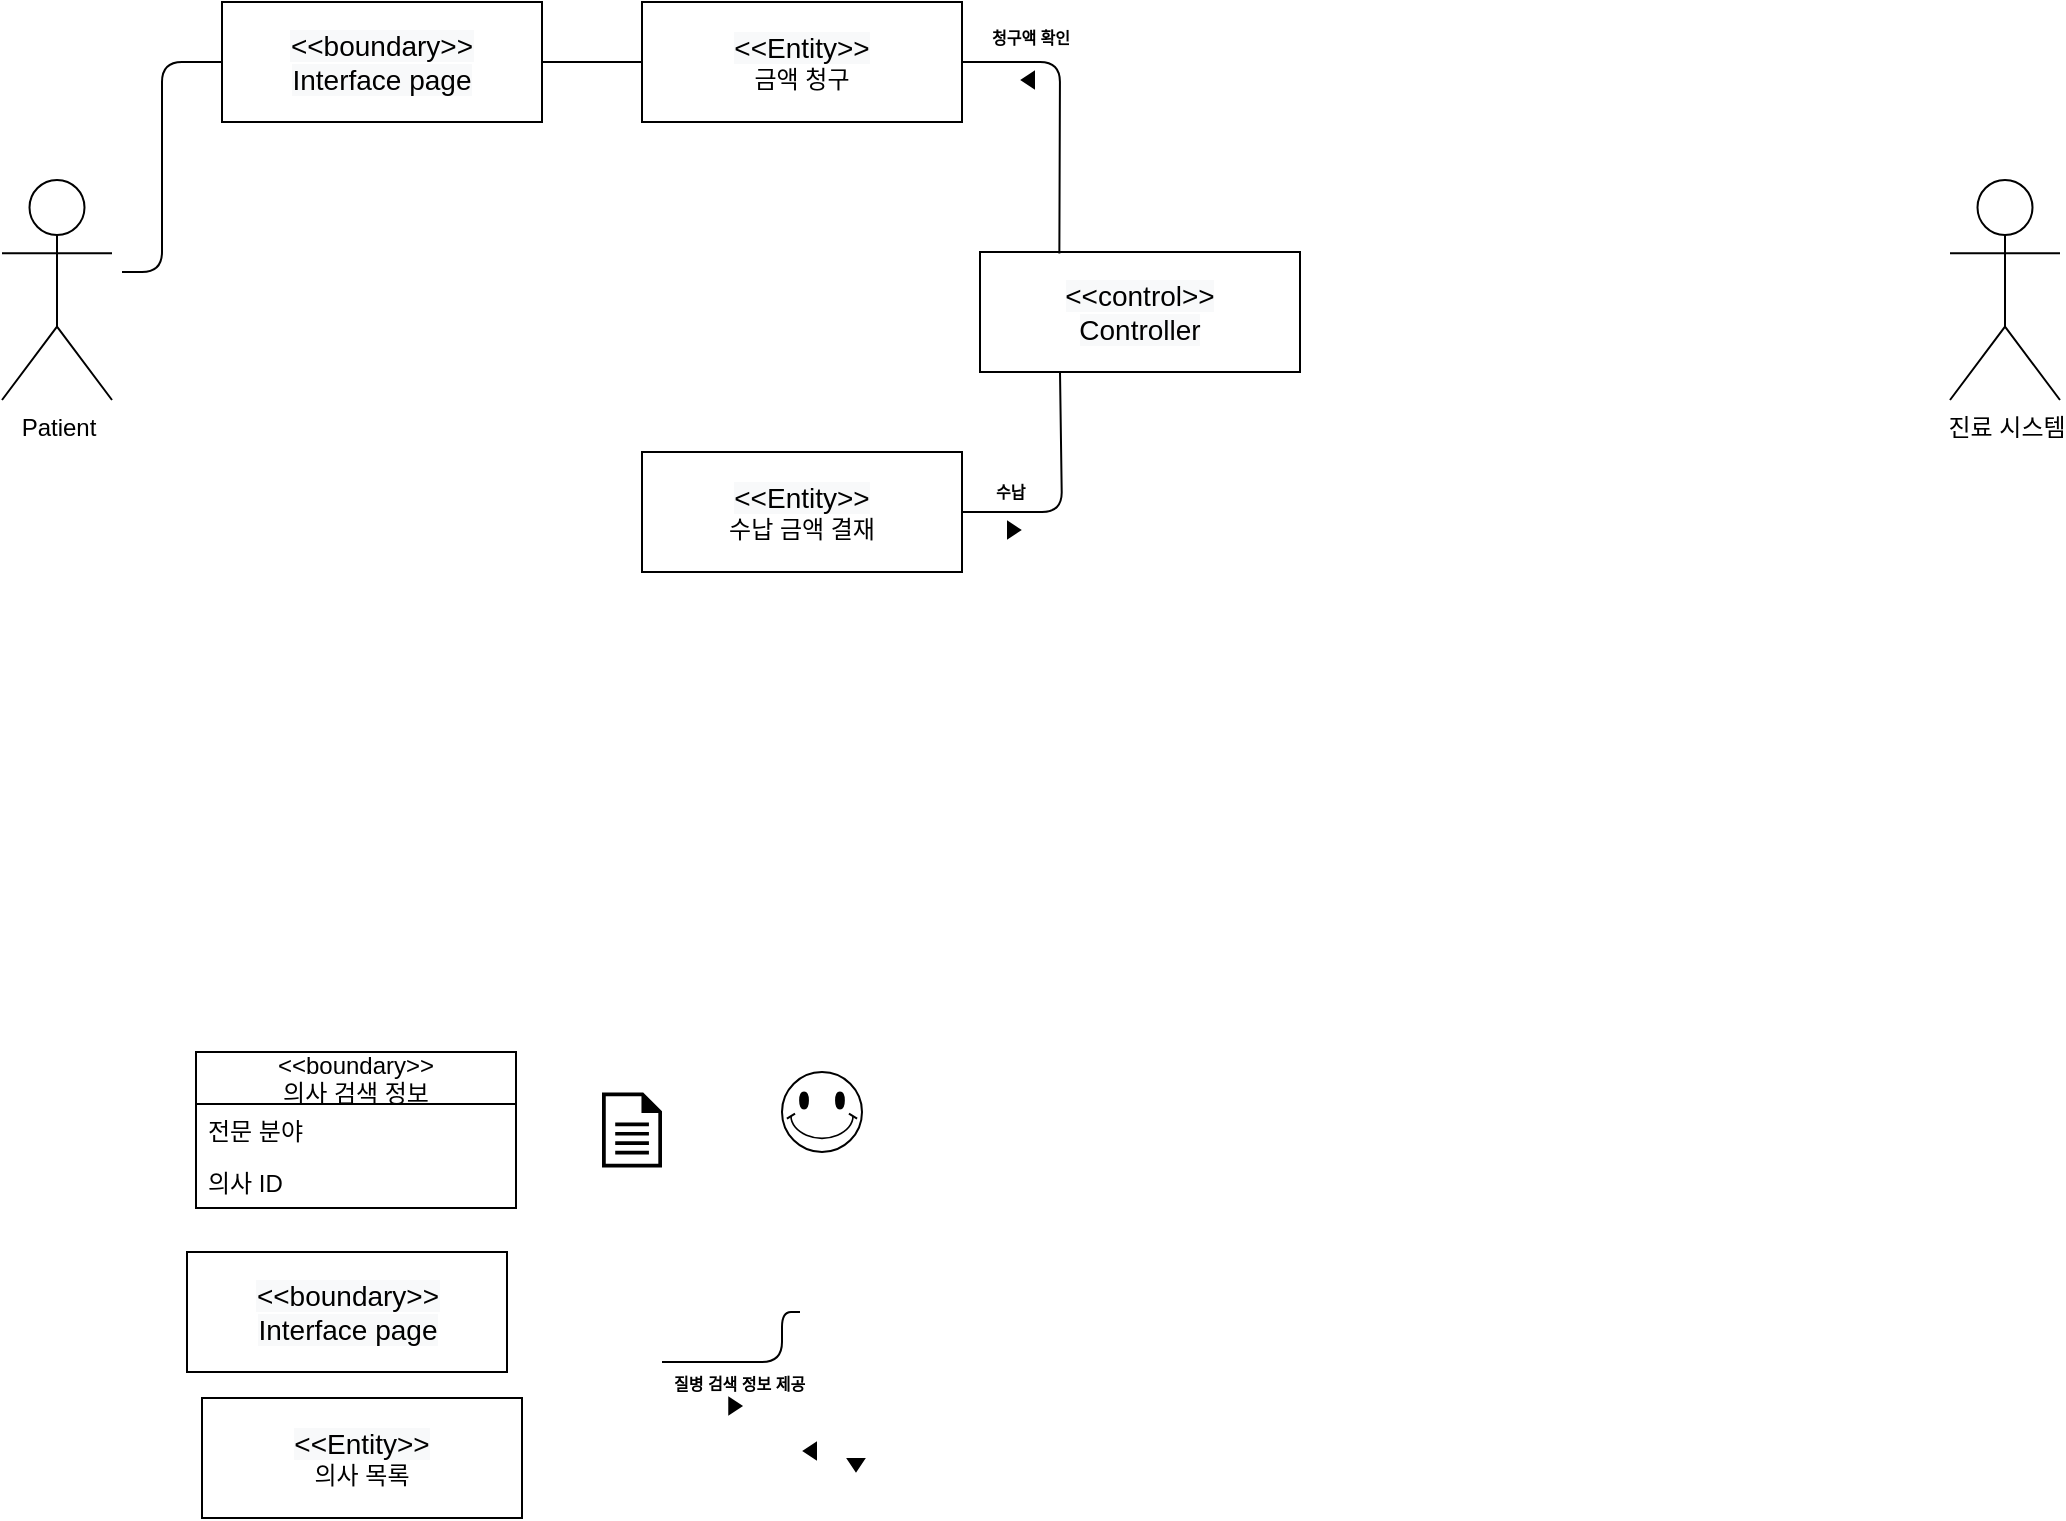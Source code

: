 <mxfile version="14.6.6" type="github">
  <diagram id="Nm7-c_R2Jto_HjvgW0n3" name="Page-1">
    <mxGraphModel dx="1540" dy="770" grid="1" gridSize="10" guides="1" tooltips="1" connect="1" arrows="1" fold="1" page="1" pageScale="1" pageWidth="827" pageHeight="1169" math="0" shadow="0">
      <root>
        <mxCell id="0" />
        <mxCell id="1" parent="0" />
        <mxCell id="Bs3N0DRWU6zoNiTPj7jI-5" value="Patient" style="shape=umlActor;verticalLabelPosition=bottom;verticalAlign=top;html=1;outlineConnect=0;" parent="1" vertex="1">
          <mxGeometry x="-510" y="204" width="55" height="110" as="geometry" />
        </mxCell>
        <mxCell id="Bs3N0DRWU6zoNiTPj7jI-8" value="진료 시스템" style="shape=umlActor;verticalLabelPosition=bottom;verticalAlign=top;html=1;outlineConnect=0;" parent="1" vertex="1">
          <mxGeometry x="464" y="204" width="55" height="110" as="geometry" />
        </mxCell>
        <mxCell id="EXdC40T1VhCXhn1chX8P-3" value="&#xa;&#xa;&lt;span style=&quot;color: rgb(0, 0, 0); font-family: helvetica; font-size: 14px; font-style: normal; font-weight: 400; letter-spacing: normal; text-align: center; text-indent: 0px; text-transform: none; word-spacing: 0px; background-color: rgb(248, 249, 250); display: inline; float: none;&quot;&gt;&amp;lt;&amp;lt;control&amp;gt;&amp;gt;&lt;/span&gt;&lt;br style=&quot;padding: 0px; margin: 0px; color: rgb(0, 0, 0); font-family: helvetica; font-size: 14px; font-style: normal; font-weight: 400; letter-spacing: normal; text-align: center; text-indent: 0px; text-transform: none; word-spacing: 0px; background-color: rgb(248, 249, 250);&quot;&gt;&lt;span style=&quot;color: rgb(0, 0, 0); font-family: helvetica; font-size: 14px; font-style: normal; font-weight: 400; letter-spacing: normal; text-align: center; text-indent: 0px; text-transform: none; word-spacing: 0px; background-color: rgb(248, 249, 250); display: inline; float: none;&quot;&gt;Controller&lt;/span&gt;&#xa;&#xa;" style="rounded=0;whiteSpace=wrap;html=1;" parent="1" vertex="1">
          <mxGeometry x="-21" y="240" width="160" height="60" as="geometry" />
        </mxCell>
        <mxCell id="-Jvx2exfWqLnwWXXHpkM-1" value="&lt;span style=&quot;color: rgb(0 , 0 , 0) ; font-family: &amp;#34;helvetica&amp;#34; ; font-size: 14px ; font-style: normal ; font-weight: 400 ; letter-spacing: normal ; text-align: center ; text-indent: 0px ; text-transform: none ; word-spacing: 0px ; background-color: rgb(248 , 249 , 250) ; display: inline ; float: none&quot;&gt;&amp;lt;&amp;lt;boundary&amp;gt;&amp;gt;&lt;/span&gt;&lt;br style=&quot;padding: 0px ; margin: 0px ; color: rgb(0 , 0 , 0) ; font-family: &amp;#34;helvetica&amp;#34; ; font-size: 14px ; font-style: normal ; font-weight: 400 ; letter-spacing: normal ; text-align: center ; text-indent: 0px ; text-transform: none ; word-spacing: 0px ; background-color: rgb(248 , 249 , 250)&quot;&gt;&lt;span style=&quot;color: rgb(0 , 0 , 0) ; font-family: &amp;#34;helvetica&amp;#34; ; font-size: 14px ; font-style: normal ; font-weight: 400 ; letter-spacing: normal ; text-align: center ; text-indent: 0px ; text-transform: none ; word-spacing: 0px ; background-color: rgb(248 , 249 , 250) ; display: inline ; float: none&quot;&gt;Interface page&lt;/span&gt;" style="rounded=0;whiteSpace=wrap;html=1;" vertex="1" parent="1">
          <mxGeometry x="-417.5" y="740" width="160" height="60" as="geometry" />
        </mxCell>
        <mxCell id="-Jvx2exfWqLnwWXXHpkM-2" value="" style="endArrow=none;html=1;exitX=1;exitY=0.5;exitDx=0;exitDy=0;entryX=0;entryY=0.75;entryDx=0;entryDy=0;" edge="1" parent="1">
          <mxGeometry width="50" height="50" relative="1" as="geometry">
            <mxPoint x="-180" y="795" as="sourcePoint" />
            <mxPoint x="-111" y="770" as="targetPoint" />
            <Array as="points">
              <mxPoint x="-120" y="795" />
              <mxPoint x="-120" y="770" />
            </Array>
          </mxGeometry>
        </mxCell>
        <mxCell id="-Jvx2exfWqLnwWXXHpkM-3" value="질병 검색 정보 제공" style="text;strokeColor=none;fillColor=none;align=left;verticalAlign=top;spacingLeft=4;spacingRight=4;overflow=hidden;rotatable=0;points=[[0,0.5],[1,0.5]];portConstraint=eastwest;fontSize=8;fontStyle=1" vertex="1" parent="1">
          <mxGeometry x="-180" y="795" width="80" height="20" as="geometry" />
        </mxCell>
        <mxCell id="-Jvx2exfWqLnwWXXHpkM-4" value="" style="triangle;whiteSpace=wrap;html=1;fontSize=8;strokeColor=#000000;fillColor=#000000;" vertex="1" parent="1">
          <mxGeometry x="-146.37" y="813" width="6" height="8" as="geometry" />
        </mxCell>
        <mxCell id="-Jvx2exfWqLnwWXXHpkM-5" value="&lt;&lt;boundary&gt;&gt;&#xa;의사 검색 정보" style="swimlane;fontStyle=0;childLayout=stackLayout;horizontal=1;startSize=26;fillColor=none;horizontalStack=0;resizeParent=1;resizeParentMax=0;resizeLast=0;collapsible=1;marginBottom=0;" vertex="1" parent="1">
          <mxGeometry x="-413" y="640" width="160" height="78" as="geometry" />
        </mxCell>
        <mxCell id="-Jvx2exfWqLnwWXXHpkM-6" value="전문 분야" style="text;strokeColor=none;fillColor=none;align=left;verticalAlign=top;spacingLeft=4;spacingRight=4;overflow=hidden;rotatable=0;points=[[0,0.5],[1,0.5]];portConstraint=eastwest;" vertex="1" parent="-Jvx2exfWqLnwWXXHpkM-5">
          <mxGeometry y="26" width="160" height="26" as="geometry" />
        </mxCell>
        <mxCell id="-Jvx2exfWqLnwWXXHpkM-7" value="의사 ID" style="text;strokeColor=none;fillColor=none;align=left;verticalAlign=top;spacingLeft=4;spacingRight=4;overflow=hidden;rotatable=0;points=[[0,0.5],[1,0.5]];portConstraint=eastwest;" vertex="1" parent="-Jvx2exfWqLnwWXXHpkM-5">
          <mxGeometry y="52" width="160" height="26" as="geometry" />
        </mxCell>
        <mxCell id="-Jvx2exfWqLnwWXXHpkM-8" value="" style="aspect=fixed;pointerEvents=1;shadow=0;dashed=0;html=1;strokeColor=none;labelPosition=center;verticalLabelPosition=bottom;verticalAlign=top;align=center;fillColor=#000000;shape=mxgraph.mscae.enterprise.document" vertex="1" parent="1">
          <mxGeometry x="-210" y="660.25" width="30" height="37.5" as="geometry" />
        </mxCell>
        <mxCell id="-Jvx2exfWqLnwWXXHpkM-9" value="" style="verticalLabelPosition=bottom;verticalAlign=top;html=1;shape=mxgraph.basic.smiley" vertex="1" parent="1">
          <mxGeometry x="-120" y="650" width="40" height="40" as="geometry" />
        </mxCell>
        <mxCell id="-Jvx2exfWqLnwWXXHpkM-10" value="&lt;span style=&quot;color: rgb(0 , 0 , 0) ; font-family: &amp;#34;helvetica&amp;#34; ; font-size: 14px ; font-style: normal ; font-weight: 400 ; letter-spacing: normal ; text-align: center ; text-indent: 0px ; text-transform: none ; word-spacing: 0px ; background-color: rgb(248 , 249 , 250) ; display: inline ; float: none&quot;&gt;&amp;lt;&amp;lt;Entity&amp;gt;&amp;gt;&lt;br&gt;&lt;/span&gt;의사 목록" style="rounded=0;whiteSpace=wrap;html=1;" vertex="1" parent="1">
          <mxGeometry x="-410" y="813" width="160" height="60" as="geometry" />
        </mxCell>
        <mxCell id="-Jvx2exfWqLnwWXXHpkM-13" value="" style="triangle;whiteSpace=wrap;html=1;fontSize=8;strokeColor=#000000;fillColor=#000000;rotation=90;" vertex="1" parent="1">
          <mxGeometry x="-86" y="842.5" width="6" height="8" as="geometry" />
        </mxCell>
        <mxCell id="-Jvx2exfWqLnwWXXHpkM-14" value="" style="triangle;whiteSpace=wrap;html=1;fontSize=8;strokeColor=#000000;fillColor=#000000;rotation=-180;" vertex="1" parent="1">
          <mxGeometry x="-109" y="835.5" width="6" height="8" as="geometry" />
        </mxCell>
        <mxCell id="-Jvx2exfWqLnwWXXHpkM-16" value="&lt;span style=&quot;color: rgb(0 , 0 , 0) ; font-family: &amp;#34;helvetica&amp;#34; ; font-size: 14px ; font-style: normal ; font-weight: 400 ; letter-spacing: normal ; text-align: center ; text-indent: 0px ; text-transform: none ; word-spacing: 0px ; background-color: rgb(248 , 249 , 250) ; display: inline ; float: none&quot;&gt;&amp;lt;&amp;lt;Entity&amp;gt;&amp;gt;&lt;br&gt;&lt;/span&gt;금액 청구" style="rounded=0;whiteSpace=wrap;html=1;" vertex="1" parent="1">
          <mxGeometry x="-190" y="115" width="160" height="60" as="geometry" />
        </mxCell>
        <mxCell id="-Jvx2exfWqLnwWXXHpkM-17" value="" style="endArrow=none;html=1;exitX=1;exitY=0.5;exitDx=0;exitDy=0;entryX=0.248;entryY=0.013;entryDx=0;entryDy=0;entryPerimeter=0;" edge="1" parent="1" source="-Jvx2exfWqLnwWXXHpkM-16" target="EXdC40T1VhCXhn1chX8P-3">
          <mxGeometry width="50" height="50" relative="1" as="geometry">
            <mxPoint x="-30" y="490" as="sourcePoint" />
            <mxPoint x="20" y="440" as="targetPoint" />
            <Array as="points">
              <mxPoint x="19" y="145" />
            </Array>
          </mxGeometry>
        </mxCell>
        <mxCell id="-Jvx2exfWqLnwWXXHpkM-18" value="" style="triangle;whiteSpace=wrap;html=1;fontSize=8;strokeColor=#000000;fillColor=#000000;rotation=-180;" vertex="1" parent="1">
          <mxGeometry y="150" width="6" height="8" as="geometry" />
        </mxCell>
        <mxCell id="-Jvx2exfWqLnwWXXHpkM-19" value="&lt;span style=&quot;color: rgb(0 , 0 , 0) ; font-family: &amp;#34;helvetica&amp;#34; ; font-size: 14px ; font-style: normal ; font-weight: 400 ; letter-spacing: normal ; text-align: center ; text-indent: 0px ; text-transform: none ; word-spacing: 0px ; background-color: rgb(248 , 249 , 250) ; display: inline ; float: none&quot;&gt;&amp;lt;&amp;lt;Entity&amp;gt;&amp;gt;&lt;br&gt;&lt;/span&gt;수납 금액 결재" style="rounded=0;whiteSpace=wrap;html=1;" vertex="1" parent="1">
          <mxGeometry x="-190" y="340" width="160" height="60" as="geometry" />
        </mxCell>
        <mxCell id="-Jvx2exfWqLnwWXXHpkM-20" value="" style="endArrow=none;html=1;exitX=1;exitY=0.5;exitDx=0;exitDy=0;entryX=0.25;entryY=1;entryDx=0;entryDy=0;" edge="1" parent="1" source="-Jvx2exfWqLnwWXXHpkM-19" target="EXdC40T1VhCXhn1chX8P-3">
          <mxGeometry width="50" height="50" relative="1" as="geometry">
            <mxPoint x="-20" y="150" as="sourcePoint" />
            <mxPoint x="28.68" y="250.78" as="targetPoint" />
            <Array as="points">
              <mxPoint x="20" y="370" />
            </Array>
          </mxGeometry>
        </mxCell>
        <mxCell id="-Jvx2exfWqLnwWXXHpkM-21" value="" style="triangle;whiteSpace=wrap;html=1;fontSize=8;strokeColor=#000000;fillColor=#000000;" vertex="1" parent="1">
          <mxGeometry x="-7" y="375" width="6" height="8" as="geometry" />
        </mxCell>
        <mxCell id="-Jvx2exfWqLnwWXXHpkM-22" value="수납" style="text;strokeColor=none;fillColor=none;align=left;verticalAlign=top;spacingLeft=4;spacingRight=4;overflow=hidden;rotatable=0;points=[[0,0.5],[1,0.5]];portConstraint=eastwest;fontSize=8;fontStyle=1" vertex="1" parent="1">
          <mxGeometry x="-19" y="349" width="31" height="20" as="geometry" />
        </mxCell>
        <mxCell id="-Jvx2exfWqLnwWXXHpkM-23" value="청구액 확인" style="text;strokeColor=none;fillColor=none;align=left;verticalAlign=top;spacingLeft=4;spacingRight=4;overflow=hidden;rotatable=0;points=[[0,0.5],[1,0.5]];portConstraint=eastwest;fontSize=8;fontStyle=1" vertex="1" parent="1">
          <mxGeometry x="-21" y="122" width="53" height="20" as="geometry" />
        </mxCell>
        <mxCell id="-Jvx2exfWqLnwWXXHpkM-24" value="&lt;span style=&quot;color: rgb(0 , 0 , 0) ; font-family: &amp;#34;helvetica&amp;#34; ; font-size: 14px ; font-style: normal ; font-weight: 400 ; letter-spacing: normal ; text-align: center ; text-indent: 0px ; text-transform: none ; word-spacing: 0px ; background-color: rgb(248 , 249 , 250) ; display: inline ; float: none&quot;&gt;&amp;lt;&amp;lt;boundary&amp;gt;&amp;gt;&lt;/span&gt;&lt;br style=&quot;padding: 0px ; margin: 0px ; color: rgb(0 , 0 , 0) ; font-family: &amp;#34;helvetica&amp;#34; ; font-size: 14px ; font-style: normal ; font-weight: 400 ; letter-spacing: normal ; text-align: center ; text-indent: 0px ; text-transform: none ; word-spacing: 0px ; background-color: rgb(248 , 249 , 250)&quot;&gt;&lt;span style=&quot;color: rgb(0 , 0 , 0) ; font-family: &amp;#34;helvetica&amp;#34; ; font-size: 14px ; font-style: normal ; font-weight: 400 ; letter-spacing: normal ; text-align: center ; text-indent: 0px ; text-transform: none ; word-spacing: 0px ; background-color: rgb(248 , 249 , 250) ; display: inline ; float: none&quot;&gt;Interface page&lt;/span&gt;" style="rounded=0;whiteSpace=wrap;html=1;" vertex="1" parent="1">
          <mxGeometry x="-400" y="115" width="160" height="60" as="geometry" />
        </mxCell>
        <mxCell id="-Jvx2exfWqLnwWXXHpkM-25" value="" style="endArrow=none;html=1;exitX=1;exitY=0.5;exitDx=0;exitDy=0;entryX=0;entryY=0.5;entryDx=0;entryDy=0;" edge="1" parent="1" source="-Jvx2exfWqLnwWXXHpkM-24" target="-Jvx2exfWqLnwWXXHpkM-16">
          <mxGeometry width="50" height="50" relative="1" as="geometry">
            <mxPoint x="-20" y="155" as="sourcePoint" />
            <mxPoint x="-190" y="145" as="targetPoint" />
            <Array as="points" />
          </mxGeometry>
        </mxCell>
        <mxCell id="-Jvx2exfWqLnwWXXHpkM-26" value="" style="endArrow=none;html=1;entryX=0;entryY=0.5;entryDx=0;entryDy=0;" edge="1" parent="1" target="-Jvx2exfWqLnwWXXHpkM-24">
          <mxGeometry width="50" height="50" relative="1" as="geometry">
            <mxPoint x="-450" y="250" as="sourcePoint" />
            <mxPoint x="-100" y="240" as="targetPoint" />
            <Array as="points">
              <mxPoint x="-430" y="250" />
              <mxPoint x="-430" y="145" />
            </Array>
          </mxGeometry>
        </mxCell>
      </root>
    </mxGraphModel>
  </diagram>
</mxfile>
